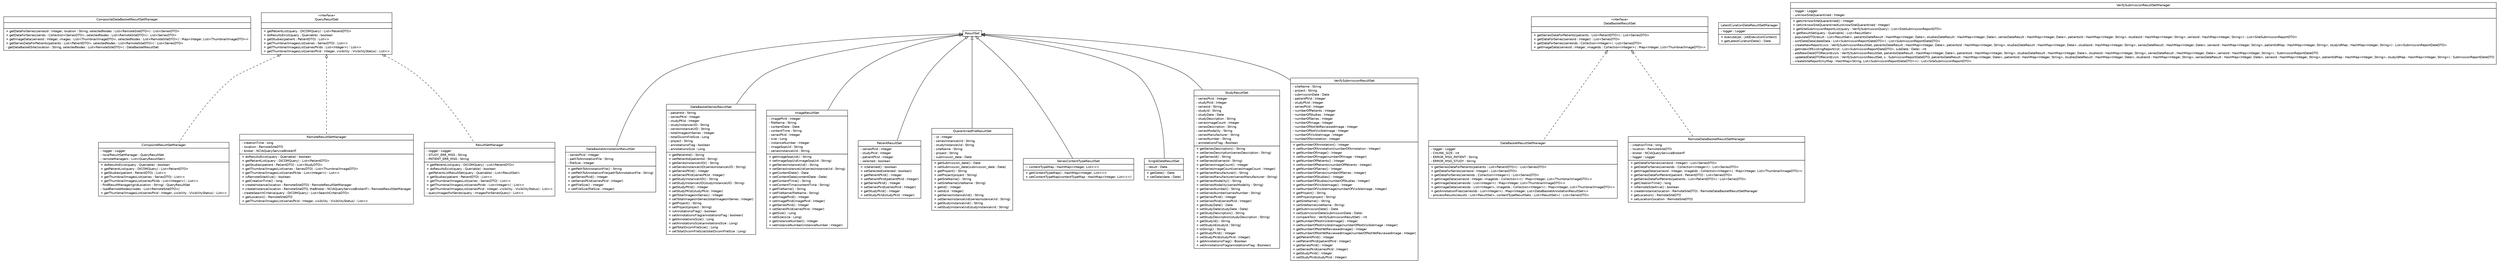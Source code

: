 #!/usr/local/bin/dot
#
# Class diagram 
# Generated by UmlGraph version 4.8 (http://www.spinellis.gr/sw/umlgraph)
#

digraph G {
	edge [fontname="Helvetica",fontsize=10,labelfontname="Helvetica",labelfontsize=10];
	node [fontname="Helvetica",fontsize=10,shape=plaintext];
	// gov.nih.nci.ncia.resultset.CompositeDataBasketResultSetManager
	c5472 [label=<<table border="0" cellborder="1" cellspacing="0" cellpadding="2" port="p" href="./CompositeDataBasketResultSetManager.html">
		<tr><td><table border="0" cellspacing="0" cellpadding="1">
			<tr><td> CompositeDataBasketResultSetManager </td></tr>
		</table></td></tr>
		<tr><td><table border="0" cellspacing="0" cellpadding="1">
			<tr><td align="left">  </td></tr>
		</table></td></tr>
		<tr><td><table border="0" cellspacing="0" cellpadding="1">
			<tr><td align="left"> + getDataForSeries(seriesId : Integer, location : String, selectedNodes : List&lt;RemoteSiteDTO&gt;) : List&lt;SeriesDTO&gt; </td></tr>
			<tr><td align="left"> + getDataForSeries(series : Collection&lt;SeriesDTO&gt;, selectedNodes : List&lt;RemoteSiteDTO&gt;) : List&lt;SeriesDTO&gt; </td></tr>
			<tr><td align="left"> + getImageData(seriesId : Integer, images : List&lt;ThumbnailImageDTO&gt;, selectedNodes : List&lt;RemoteSiteDTO&gt;) : Map&lt;Integer, List&lt;ThumbnailImageDTO&gt;&gt; </td></tr>
			<tr><td align="left"> + getSeriesDataForPatients(patients : List&lt;PatientDTO&gt;, selectedNodes : List&lt;RemoteSiteDTO&gt;) : List&lt;SeriesDTO&gt; </td></tr>
			<tr><td align="left"> - getDataBasketSite(location : String, selectedNodes : List&lt;RemoteSiteDTO&gt;) : DataBasketResultSet </td></tr>
		</table></td></tr>
		</table>>, fontname="Helvetica", fontcolor="black", fontsize=10.0];
	// gov.nih.nci.ncia.resultset.CompositeResultSetManager
	c5473 [label=<<table border="0" cellborder="1" cellspacing="0" cellpadding="2" port="p" href="./CompositeResultSetManager.html">
		<tr><td><table border="0" cellspacing="0" cellpadding="1">
			<tr><td> CompositeResultSetManager </td></tr>
		</table></td></tr>
		<tr><td><table border="0" cellspacing="0" cellpadding="1">
			<tr><td align="left"> - logger : Logger </td></tr>
			<tr><td align="left"> - localResultSetManager : QueryResultSet </td></tr>
			<tr><td align="left"> - remoteManagers : List&lt;QueryResultSet&gt; </td></tr>
		</table></td></tr>
		<tr><td><table border="0" cellspacing="0" cellpadding="1">
			<tr><td align="left"> + doResultsExist(query : Queriable) : boolean </td></tr>
			<tr><td align="left"> + getPatientList(query : DICOMQuery) : List&lt;PatientDTO&gt; </td></tr>
			<tr><td align="left"> + getStudies(patient : PatientDTO) : List&lt;&gt; </td></tr>
			<tr><td align="left"> + getThumbnailImagesList(series : SeriesDTO) : List&lt;&gt; </td></tr>
			<tr><td align="left"> + getThumbnailImagesList(seriesPkIds : List&lt;Integer&gt;) : List&lt;&gt; </td></tr>
			<tr><td align="left"> - findResultManager(gridLocation : String) : QueryResultSet </td></tr>
			<tr><td align="left"> - loadRemoteNodes(nodes : List&lt;RemoteSiteDTO&gt;) </td></tr>
			<tr><td align="left"> + getThumbnailImagesList(seriesPkId : Integer, visibility : VisibilityStatus) : List&lt;&gt; </td></tr>
		</table></td></tr>
		</table>>, fontname="Helvetica", fontcolor="black", fontsize=10.0];
	// gov.nih.nci.ncia.resultset.DataBasketAnnotationResultSet
	c5474 [label=<<table border="0" cellborder="1" cellspacing="0" cellpadding="2" port="p" href="./DataBasketAnnotationResultSet.html">
		<tr><td><table border="0" cellspacing="0" cellpadding="1">
			<tr><td> DataBasketAnnotationResultSet </td></tr>
		</table></td></tr>
		<tr><td><table border="0" cellspacing="0" cellpadding="1">
			<tr><td align="left"> - seriesPkId : Integer </td></tr>
			<tr><td align="left"> - pathToAnnotationFile : String </td></tr>
			<tr><td align="left"> - fileSize : Integer </td></tr>
		</table></td></tr>
		<tr><td><table border="0" cellspacing="0" cellpadding="1">
			<tr><td align="left"> + getPathToAnnotationFile() : String </td></tr>
			<tr><td align="left"> + setPathToAnnotationFile(pathToAnnotationFile : String) </td></tr>
			<tr><td align="left"> + getSeriesPkId() : Integer </td></tr>
			<tr><td align="left"> + setSeriesPkId(seriesPkId : Integer) </td></tr>
			<tr><td align="left"> + getFileSize() : Integer </td></tr>
			<tr><td align="left"> + setFileSize(fileSize : Integer) </td></tr>
		</table></td></tr>
		</table>>, fontname="Helvetica", fontcolor="black", fontsize=10.0];
	// gov.nih.nci.ncia.resultset.DataBasketResultSet
	c5475 [label=<<table border="0" cellborder="1" cellspacing="0" cellpadding="2" port="p" href="./DataBasketResultSet.html">
		<tr><td><table border="0" cellspacing="0" cellpadding="1">
			<tr><td> &laquo;interface&raquo; </td></tr>
			<tr><td> DataBasketResultSet </td></tr>
		</table></td></tr>
		<tr><td><table border="0" cellspacing="0" cellpadding="1">
			<tr><td align="left">  </td></tr>
		</table></td></tr>
		<tr><td><table border="0" cellspacing="0" cellpadding="1">
			<tr><td align="left"> + getSeriesDataForPatients(patients : List&lt;PatientDTO&gt;) : List&lt;SeriesDTO&gt; </td></tr>
			<tr><td align="left"> + getDataForSeries(seriesId : Integer) : List&lt;SeriesDTO&gt; </td></tr>
			<tr><td align="left"> + getDataForSeries(seriesIds : Collection&lt;Integer&gt;) : List&lt;SeriesDTO&gt; </td></tr>
			<tr><td align="left"> + getImageData(seriesId : Integer, imageIds : Collection&lt;Integer&gt;) : Map&lt;Integer, List&lt;ThumbnailImageDTO&gt;&gt; </td></tr>
		</table></td></tr>
		</table>>, fontname="Helvetica", fontcolor="black", fontsize=10.0];
	// gov.nih.nci.ncia.resultset.DataBasketResultSetManager
	c5476 [label=<<table border="0" cellborder="1" cellspacing="0" cellpadding="2" port="p" href="./DataBasketResultSetManager.html">
		<tr><td><table border="0" cellspacing="0" cellpadding="1">
			<tr><td> DataBasketResultSetManager </td></tr>
		</table></td></tr>
		<tr><td><table border="0" cellspacing="0" cellpadding="1">
			<tr><td align="left"> - logger : Logger </td></tr>
			<tr><td align="left"> - CHUNK_SIZE : int </td></tr>
			<tr><td align="left"> - ERROR_MSG_PATIENT : String </td></tr>
			<tr><td align="left"> - ERROR_MSG_STUDY : String </td></tr>
		</table></td></tr>
		<tr><td><table border="0" cellspacing="0" cellpadding="1">
			<tr><td align="left"> + getSeriesDataForPatients(patients : List&lt;PatientDTO&gt;) : List&lt;SeriesDTO&gt; </td></tr>
			<tr><td align="left"> + getDataForSeries(seriesId : Integer) : List&lt;SeriesDTO&gt; </td></tr>
			<tr><td align="left"> + getDataForSeries(seriesIds : Collection&lt;Integer&gt;) : List&lt;SeriesDTO&gt; </td></tr>
			<tr><td align="left"> + getImageData(seriesId : Integer, imageIds : Collection&lt;&gt;) : Map&lt;Integer, List&lt;ThumbnailImageDTO&gt;&gt; </td></tr>
			<tr><td align="left"> + getImageData(seriesIds : List&lt;Integer&gt;) : Map&lt;Integer, List&lt;ThumbnailImageDTO&gt;&gt; </td></tr>
			<tr><td align="left"> + getImageData(seriesIds : List&lt;Integer&gt;, imageIds : Collection&lt;Integer&gt;) : Map&lt;Integer, List&lt;ThumbnailImageDTO&gt;&gt; </td></tr>
			<tr><td align="left"> + getAnnotationFiles(seriesIds : List&lt;Integer&gt;) : Map&lt;Integer, List&lt;DataBasketAnnotationResultSet&gt;&gt; </td></tr>
			<tr><td align="left"> - processResults(results : List&lt;ResultSet&gt;, contentTypeResultSets : List&lt;ResultSet&gt;) : List&lt;SeriesDTO&gt; </td></tr>
		</table></td></tr>
		</table>>, fontname="Helvetica", fontcolor="black", fontsize=10.0];
	// gov.nih.nci.ncia.resultset.DataBasketSeriesResultSet
	c5477 [label=<<table border="0" cellborder="1" cellspacing="0" cellpadding="2" port="p" href="./DataBasketSeriesResultSet.html">
		<tr><td><table border="0" cellspacing="0" cellpadding="1">
			<tr><td> DataBasketSeriesResultSet </td></tr>
		</table></td></tr>
		<tr><td><table border="0" cellspacing="0" cellpadding="1">
			<tr><td align="left"> - patientId : String </td></tr>
			<tr><td align="left"> - seriesPKId : Integer </td></tr>
			<tr><td align="left"> - studyPKId : Integer </td></tr>
			<tr><td align="left"> - studyInstanceUID : String </td></tr>
			<tr><td align="left"> - seriesInstanceUID : String </td></tr>
			<tr><td align="left"> - totalImagesInSeries : Integer </td></tr>
			<tr><td align="left"> - totalDicomFileSize : Long </td></tr>
			<tr><td align="left"> - project : String </td></tr>
			<tr><td align="left"> - annotationsFlag : boolean </td></tr>
			<tr><td align="left"> - annotationsSize : Long </td></tr>
		</table></td></tr>
		<tr><td><table border="0" cellspacing="0" cellpadding="1">
			<tr><td align="left"> + getPatientId() : String </td></tr>
			<tr><td align="left"> + setPatientId(patientId : String) </td></tr>
			<tr><td align="left"> + getSeriesInstanceUID() : String </td></tr>
			<tr><td align="left"> + setSeriesInstanceUID(seriesInstanceUID : String) </td></tr>
			<tr><td align="left"> + getSeriesPKId() : Integer </td></tr>
			<tr><td align="left"> + setSeriesPKId(seriesPKId : Integer) </td></tr>
			<tr><td align="left"> + getStudyInstanceUID() : String </td></tr>
			<tr><td align="left"> + setStudyInstanceUID(studyInstanceUID : String) </td></tr>
			<tr><td align="left"> + getStudyPKId() : Integer </td></tr>
			<tr><td align="left"> + setStudyPKId(studyPKId : Integer) </td></tr>
			<tr><td align="left"> + getTotalImagesInSeries() : Integer </td></tr>
			<tr><td align="left"> + setTotalImagesInSeries(totalImagesInSeries : Integer) </td></tr>
			<tr><td align="left"> + getProject() : String </td></tr>
			<tr><td align="left"> + setProject(project : String) </td></tr>
			<tr><td align="left"> + isAnnotationsFlag() : boolean </td></tr>
			<tr><td align="left"> + setAnnotationsFlag(annotationsFlag : boolean) </td></tr>
			<tr><td align="left"> + getAnnotationsSize() : Long </td></tr>
			<tr><td align="left"> + setAnnotationsSize(annotationsSize : Long) </td></tr>
			<tr><td align="left"> + getTotalDicomFileSize() : Long </td></tr>
			<tr><td align="left"> + setTotalDicomFileSize(totalDicomFileSize : Long) </td></tr>
		</table></td></tr>
		</table>>, fontname="Helvetica", fontcolor="black", fontsize=10.0];
	// gov.nih.nci.ncia.resultset.ImageResultSet
	c5478 [label=<<table border="0" cellborder="1" cellspacing="0" cellpadding="2" port="p" href="./ImageResultSet.html">
		<tr><td><table border="0" cellspacing="0" cellpadding="1">
			<tr><td> ImageResultSet </td></tr>
		</table></td></tr>
		<tr><td><table border="0" cellspacing="0" cellpadding="1">
			<tr><td align="left"> - imagePkId : Integer </td></tr>
			<tr><td align="left"> - fileName : String </td></tr>
			<tr><td align="left"> - contentDate : Date </td></tr>
			<tr><td align="left"> - contentTime : String </td></tr>
			<tr><td align="left"> - seriesPkId : Integer </td></tr>
			<tr><td align="left"> - size : Long </td></tr>
			<tr><td align="left"> - instanceNumber : Integer </td></tr>
			<tr><td align="left"> - imageSopUid : String </td></tr>
			<tr><td align="left"> - seriesInstanceUid : String </td></tr>
		</table></td></tr>
		<tr><td><table border="0" cellspacing="0" cellpadding="1">
			<tr><td align="left"> + getImageSopUid() : String </td></tr>
			<tr><td align="left"> + setImageSopUid(imageSopUid : String) </td></tr>
			<tr><td align="left"> + getSeriesInstanceUid() : String </td></tr>
			<tr><td align="left"> + setSeriesInstanceUid(seriesInstanceUid : String) </td></tr>
			<tr><td align="left"> + getContentDate() : Date </td></tr>
			<tr><td align="left"> + setContentDate(contentDate : Date) </td></tr>
			<tr><td align="left"> + getContentTime() : String </td></tr>
			<tr><td align="left"> + setContentTime(contentTime : String) </td></tr>
			<tr><td align="left"> + getFileName() : String </td></tr>
			<tr><td align="left"> + setFileName(fileName : String) </td></tr>
			<tr><td align="left"> + getImagePkId() : Integer </td></tr>
			<tr><td align="left"> + setImagePkId(imagePkId : Integer) </td></tr>
			<tr><td align="left"> + getSeriesPkId() : Integer </td></tr>
			<tr><td align="left"> + setSeriesPkId(seriesPkId : Integer) </td></tr>
			<tr><td align="left"> + getSize() : Long </td></tr>
			<tr><td align="left"> + setSize(size : Long) </td></tr>
			<tr><td align="left"> + getInstanceNumber() : Integer </td></tr>
			<tr><td align="left"> + setInstanceNumber(instanceNumber : Integer) </td></tr>
		</table></td></tr>
		</table>>, fontname="Helvetica", fontcolor="black", fontsize=10.0];
	// gov.nih.nci.ncia.resultset.LatestCurationDateResultSetManager
	c5479 [label=<<table border="0" cellborder="1" cellspacing="0" cellpadding="2" port="p" href="./LatestCurationDateResultSetManager.html">
		<tr><td><table border="0" cellspacing="0" cellpadding="1">
			<tr><td> LatestCurationDateResultSetManager </td></tr>
		</table></td></tr>
		<tr><td><table border="0" cellspacing="0" cellpadding="1">
			<tr><td align="left"> - logger : Logger </td></tr>
		</table></td></tr>
		<tr><td><table border="0" cellspacing="0" cellpadding="1">
			<tr><td align="left"> + execute(jec : JobExecutionContext) </td></tr>
			<tr><td align="left"> + getLatestCurationDate() : Date </td></tr>
		</table></td></tr>
		</table>>, fontname="Helvetica", fontcolor="black", fontsize=10.0];
	// gov.nih.nci.ncia.resultset.PatientResultSet
	c5480 [label=<<table border="0" cellborder="1" cellspacing="0" cellpadding="2" port="p" href="./PatientResultSet.html">
		<tr><td><table border="0" cellspacing="0" cellpadding="1">
			<tr><td> PatientResultSet </td></tr>
		</table></td></tr>
		<tr><td><table border="0" cellspacing="0" cellpadding="1">
			<tr><td align="left"> - seriesPkId : Integer </td></tr>
			<tr><td align="left"> - studyPkId : Integer </td></tr>
			<tr><td align="left"> - patientPkId : Integer </td></tr>
			<tr><td align="left"> - selected : boolean </td></tr>
		</table></td></tr>
		<tr><td><table border="0" cellspacing="0" cellpadding="1">
			<tr><td align="left"> + isSelected() : boolean </td></tr>
			<tr><td align="left"> + setSelected(selected : boolean) </td></tr>
			<tr><td align="left"> + getPatientPkId() : Integer </td></tr>
			<tr><td align="left"> + setPatientPkId(patientPkId : Integer) </td></tr>
			<tr><td align="left"> + getSeriesPkId() : Integer </td></tr>
			<tr><td align="left"> + setSeriesPkId(seriesPkId : Integer) </td></tr>
			<tr><td align="left"> + getStudyPkId() : Integer </td></tr>
			<tr><td align="left"> + setStudyPkId(studyPkId : Integer) </td></tr>
		</table></td></tr>
		</table>>, fontname="Helvetica", fontcolor="black", fontsize=10.0];
	// gov.nih.nci.ncia.resultset.QuarantinedFileResultSet
	c5481 [label=<<table border="0" cellborder="1" cellspacing="0" cellpadding="2" port="p" href="./QuarantinedFileResultSet.html">
		<tr><td><table border="0" cellspacing="0" cellpadding="1">
			<tr><td> QuarantinedFileResultSet </td></tr>
		</table></td></tr>
		<tr><td><table border="0" cellspacing="0" cellpadding="1">
			<tr><td align="left"> - id : Integer </td></tr>
			<tr><td align="left"> - seriesInstanceUid : String </td></tr>
			<tr><td align="left"> - studyInstanceUid : String </td></tr>
			<tr><td align="left"> - siteName : String </td></tr>
			<tr><td align="left"> - project : String </td></tr>
			<tr><td align="left"> - submission_date : Date </td></tr>
		</table></td></tr>
		<tr><td><table border="0" cellspacing="0" cellpadding="1">
			<tr><td align="left"> + getSubmission_date() : Date </td></tr>
			<tr><td align="left"> + setSubmission_date(submission_date : Date) </td></tr>
			<tr><td align="left"> + getProject() : String </td></tr>
			<tr><td align="left"> + setProject(project : String) </td></tr>
			<tr><td align="left"> + getSiteName() : String </td></tr>
			<tr><td align="left"> + setSiteName(siteName : String) </td></tr>
			<tr><td align="left"> + getId() : Integer </td></tr>
			<tr><td align="left"> + setId(id : Integer) </td></tr>
			<tr><td align="left"> + getSeriesInstanceUid() : String </td></tr>
			<tr><td align="left"> + setSeriesInstanceUid(seriesInstanceUid : String) </td></tr>
			<tr><td align="left"> + getStudyInstanceUid() : String </td></tr>
			<tr><td align="left"> + setStudyInstanceUid(studyInstanceUid : String) </td></tr>
		</table></td></tr>
		</table>>, fontname="Helvetica", fontcolor="black", fontsize=10.0];
	// gov.nih.nci.ncia.resultset.QueryResultSet
	c5482 [label=<<table border="0" cellborder="1" cellspacing="0" cellpadding="2" port="p" href="./QueryResultSet.html">
		<tr><td><table border="0" cellspacing="0" cellpadding="1">
			<tr><td> &laquo;interface&raquo; </td></tr>
			<tr><td> QueryResultSet </td></tr>
		</table></td></tr>
		<tr><td><table border="0" cellspacing="0" cellpadding="1">
			<tr><td align="left">  </td></tr>
		</table></td></tr>
		<tr><td><table border="0" cellspacing="0" cellpadding="1">
			<tr><td align="left"> + getPatientList(query : DICOMQuery) : List&lt;PatientDTO&gt; </td></tr>
			<tr><td align="left"> + doResultsExist(query : Queriable) : boolean </td></tr>
			<tr><td align="left"> + getStudies(patient : PatientDTO) : List&lt;&gt; </td></tr>
			<tr><td align="left"> + getThumbnailImagesList(series : SeriesDTO) : List&lt;&gt; </td></tr>
			<tr><td align="left"> + getThumbnailImagesList(seriesPkIds : List&lt;Integer&gt;) : List&lt;&gt; </td></tr>
			<tr><td align="left"> + getThumbnailImagesList(seriesPkId : Integer, visibility : VisibilityStatus) : List&lt;&gt; </td></tr>
		</table></td></tr>
		</table>>, fontname="Helvetica", fontcolor="black", fontsize=10.0];
	// gov.nih.nci.ncia.resultset.RemoteDataBasketResultSetManager
	c5483 [label=<<table border="0" cellborder="1" cellspacing="0" cellpadding="2" port="p" href="./RemoteDataBasketResultSetManager.html">
		<tr><td><table border="0" cellspacing="0" cellpadding="1">
			<tr><td> RemoteDataBasketResultSetManager </td></tr>
		</table></td></tr>
		<tr><td><table border="0" cellspacing="0" cellpadding="1">
			<tr><td align="left"> - creationTime : long </td></tr>
			<tr><td align="left"> - location : RemoteSiteDTO </td></tr>
			<tr><td align="left"> - broker : NCIAQueryServiceBrokerIF </td></tr>
			<tr><td align="left"> - logger : Logger </td></tr>
		</table></td></tr>
		<tr><td><table border="0" cellspacing="0" cellpadding="1">
			<tr><td align="left"> + getDataForSeries(seriesId : Integer) : List&lt;SeriesDTO&gt; </td></tr>
			<tr><td align="left"> + getDataForSeries(seriesIds : Collection&lt;Integer&gt;) : List&lt;SeriesDTO&gt; </td></tr>
			<tr><td align="left"> + getImageData(seriesId : Integer, imageIds : Collection&lt;Integer&gt;) : Map&lt;Integer, List&lt;ThumbnailImageDTO&gt;&gt; </td></tr>
			<tr><td align="left"> + getSeriesDataForPatient(patient : PatientDTO) : List&lt;SeriesDTO&gt; </td></tr>
			<tr><td align="left"> + getSeriesDataForPatients(patients : List&lt;PatientDTO&gt;) : List&lt;SeriesDTO&gt; </td></tr>
			<tr><td align="left"> + getCreationTime() : long </td></tr>
			<tr><td align="left"> + isRemoteSiteAlive() : boolean </td></tr>
			<tr><td align="left"> + createInstance(location : RemoteSiteDTO) : RemoteDataBasketResultSetManager </td></tr>
			<tr><td align="left"> + getLocation() : RemoteSiteDTO </td></tr>
			<tr><td align="left"> + setLocation(location : RemoteSiteDTO) </td></tr>
		</table></td></tr>
		</table>>, fontname="Helvetica", fontcolor="black", fontsize=10.0];
	// gov.nih.nci.ncia.resultset.RemoteResultSetManager
	c5484 [label=<<table border="0" cellborder="1" cellspacing="0" cellpadding="2" port="p" href="./RemoteResultSetManager.html">
		<tr><td><table border="0" cellspacing="0" cellpadding="1">
			<tr><td> RemoteResultSetManager </td></tr>
		</table></td></tr>
		<tr><td><table border="0" cellspacing="0" cellpadding="1">
			<tr><td align="left"> - creationTime : long </td></tr>
			<tr><td align="left"> - location : RemoteSiteDTO </td></tr>
			<tr><td align="left"> - broker : NCIAQueryServiceBrokerIF </td></tr>
		</table></td></tr>
		<tr><td><table border="0" cellspacing="0" cellpadding="1">
			<tr><td align="left"> + doResultsExist(query : Queriable) : boolean </td></tr>
			<tr><td align="left"> + getPatientList(query : DICOMQuery) : List&lt;PatientDTO&gt; </td></tr>
			<tr><td align="left"> + getStudies(patient : PatientDTO) : List&lt;StudyDTO&gt; </td></tr>
			<tr><td align="left"> + getThumbnailImagesList(series : SeriesDTO) : List&lt;ThumbnailImageDTO&gt; </td></tr>
			<tr><td align="left"> + getThumbnailImagesList(seriesPkIds : List&lt;Integer&gt;) : List&lt;&gt; </td></tr>
			<tr><td align="left"> + isRemoteSiteAlive() : boolean </td></tr>
			<tr><td align="left"> + getCreationTime() : long </td></tr>
			<tr><td align="left"> + createInstance(location : RemoteSiteDTO) : RemoteResultSetManager </td></tr>
			<tr><td align="left"> + createInstance(location : RemoteSiteDTO, theBroker : NCIAQueryServiceBrokerIF) : RemoteResultSetManager </td></tr>
			<tr><td align="left"> - createSearchCriteria(query : DICOMQuery) : List&lt;SearchCriteriaDTO&gt; </td></tr>
			<tr><td align="left"> + getLocation() : RemoteSiteDTO </td></tr>
			<tr><td align="left"> + getThumbnailImagesList(seriesPkId : Integer, visibility : VisibilityStatus) : List&lt;&gt; </td></tr>
		</table></td></tr>
		</table>>, fontname="Helvetica", fontcolor="black", fontsize=10.0];
	// gov.nih.nci.ncia.resultset.ResultSet
	c5485 [label=<<table border="0" cellborder="1" cellspacing="0" cellpadding="2" port="p" href="./ResultSet.html">
		<tr><td><table border="0" cellspacing="0" cellpadding="1">
			<tr><td><font face="Helvetica-Oblique"> ResultSet </font></td></tr>
		</table></td></tr>
		</table>>, fontname="Helvetica", fontcolor="black", fontsize=10.0];
	// gov.nih.nci.ncia.resultset.ResultSetManager
	c5486 [label=<<table border="0" cellborder="1" cellspacing="0" cellpadding="2" port="p" href="./ResultSetManager.html">
		<tr><td><table border="0" cellspacing="0" cellpadding="1">
			<tr><td> ResultSetManager </td></tr>
		</table></td></tr>
		<tr><td><table border="0" cellspacing="0" cellpadding="1">
			<tr><td align="left"> - logger : Logger </td></tr>
			<tr><td align="left"> - STUDY_ERR_MSG : String </td></tr>
			<tr><td align="left"> - PATIENT_ERR_MSG : String </td></tr>
		</table></td></tr>
		<tr><td><table border="0" cellspacing="0" cellpadding="1">
			<tr><td align="left"> + getPatientList(query : DICOMQuery) : List&lt;PatientDTO&gt; </td></tr>
			<tr><td align="left"> + doResultsExist(query : Queriable) : boolean </td></tr>
			<tr><td align="left"> - getPatientListResultSet(query : Queriable) : List&lt;ResultSet&gt; </td></tr>
			<tr><td align="left"> + getStudies(patient : PatientDTO) : List&lt;&gt; </td></tr>
			<tr><td align="left"> + getThumbnailImagesList(series : SeriesDTO) : List&lt;&gt; </td></tr>
			<tr><td align="left"> + getThumbnailImagesList(seriesPkIds : List&lt;Integer&gt;) : List&lt;&gt; </td></tr>
			<tr><td align="left"> + getThumbnailImagesList(seriesPkId : Integer, visibility : VisibilityStatus) : List&lt;&gt; </td></tr>
			<tr><td align="left"> - queryImagesForSeries(query : ImagesForSeriesQuery) : List&lt;&gt; </td></tr>
		</table></td></tr>
		</table>>, fontname="Helvetica", fontcolor="black", fontsize=10.0];
	// gov.nih.nci.ncia.resultset.SeriesContentTypeResultSet
	c5487 [label=<<table border="0" cellborder="1" cellspacing="0" cellpadding="2" port="p" href="./SeriesContentTypeResultSet.html">
		<tr><td><table border="0" cellspacing="0" cellpadding="1">
			<tr><td> SeriesContentTypeResultSet </td></tr>
		</table></td></tr>
		<tr><td><table border="0" cellspacing="0" cellpadding="1">
			<tr><td align="left"> ~ contentTypeMap : HashMap&lt;Integer, List&lt;&gt;&gt; </td></tr>
		</table></td></tr>
		<tr><td><table border="0" cellspacing="0" cellpadding="1">
			<tr><td align="left"> + getContentTypeMap() : HashMap&lt;Integer, List&lt;&gt;&gt; </td></tr>
			<tr><td align="left"> + setContentTypeMap(contentTypeMap : HashMap&lt;Integer, List&lt;&gt;&gt;) </td></tr>
		</table></td></tr>
		</table>>, fontname="Helvetica", fontcolor="black", fontsize=10.0];
	// gov.nih.nci.ncia.resultset.SingleDateResultSet
	c5488 [label=<<table border="0" cellborder="1" cellspacing="0" cellpadding="2" port="p" href="./SingleDateResultSet.html">
		<tr><td><table border="0" cellspacing="0" cellpadding="1">
			<tr><td> SingleDateResultSet </td></tr>
		</table></td></tr>
		<tr><td><table border="0" cellspacing="0" cellpadding="1">
			<tr><td align="left"> - result : Date </td></tr>
		</table></td></tr>
		<tr><td><table border="0" cellspacing="0" cellpadding="1">
			<tr><td align="left"> + getDate() : Date </td></tr>
			<tr><td align="left"> + setDate(date : Date) </td></tr>
		</table></td></tr>
		</table>>, fontname="Helvetica", fontcolor="black", fontsize=10.0];
	// gov.nih.nci.ncia.resultset.StudyResultSet
	c5489 [label=<<table border="0" cellborder="1" cellspacing="0" cellpadding="2" port="p" href="./StudyResultSet.html">
		<tr><td><table border="0" cellspacing="0" cellpadding="1">
			<tr><td> StudyResultSet </td></tr>
		</table></td></tr>
		<tr><td><table border="0" cellspacing="0" cellpadding="1">
			<tr><td align="left"> - seriesPkId : Integer </td></tr>
			<tr><td align="left"> - studyPkId : Integer </td></tr>
			<tr><td align="left"> - seriesId : String </td></tr>
			<tr><td align="left"> - studyId : String </td></tr>
			<tr><td align="left"> - studyDate : Date </td></tr>
			<tr><td align="left"> - studyDescription : String </td></tr>
			<tr><td align="left"> - seriesImageCount : Integer </td></tr>
			<tr><td align="left"> - seriesDescription : String </td></tr>
			<tr><td align="left"> - seriesModality : String </td></tr>
			<tr><td align="left"> - seriesManufacturer : String </td></tr>
			<tr><td align="left"> - seriesNumber : String </td></tr>
			<tr><td align="left"> - annotationsFlag : Boolean </td></tr>
		</table></td></tr>
		<tr><td><table border="0" cellspacing="0" cellpadding="1">
			<tr><td align="left"> + getSeriesDescription() : String </td></tr>
			<tr><td align="left"> + setSeriesDescription(seriesDescription : String) </td></tr>
			<tr><td align="left"> + getSeriesId() : String </td></tr>
			<tr><td align="left"> + setSeriesId(seriesId : String) </td></tr>
			<tr><td align="left"> + getSeriesImageCount() : Integer </td></tr>
			<tr><td align="left"> + setSeriesImageCount(seriesImageCount : Integer) </td></tr>
			<tr><td align="left"> + getSeriesManufacturer() : String </td></tr>
			<tr><td align="left"> + setSeriesManufacturer(seriesManufacturer : String) </td></tr>
			<tr><td align="left"> + getSeriesModality() : String </td></tr>
			<tr><td align="left"> + setSeriesModality(seriesModality : String) </td></tr>
			<tr><td align="left"> + getSeriesNumber() : String </td></tr>
			<tr><td align="left"> + setSeriesNumber(seriesNumber : String) </td></tr>
			<tr><td align="left"> + getSeriesPkId() : Integer </td></tr>
			<tr><td align="left"> + setSeriesPkId(seriesPkId : Integer) </td></tr>
			<tr><td align="left"> + getStudyDate() : Date </td></tr>
			<tr><td align="left"> + setStudyDate(studyDate : Date) </td></tr>
			<tr><td align="left"> + getStudyDescription() : String </td></tr>
			<tr><td align="left"> + setStudyDescription(studyDescription : String) </td></tr>
			<tr><td align="left"> + getStudyId() : String </td></tr>
			<tr><td align="left"> + setStudyId(studyId : String) </td></tr>
			<tr><td align="left"> + toString() : String </td></tr>
			<tr><td align="left"> + getStudyPkId() : Integer </td></tr>
			<tr><td align="left"> + setStudyPkId(studyPkId : Integer) </td></tr>
			<tr><td align="left"> + getAnnotationsFlag() : Boolean </td></tr>
			<tr><td align="left"> + setAnnotationsFlag(annotationsFlag : Boolean) </td></tr>
		</table></td></tr>
		</table>>, fontname="Helvetica", fontcolor="black", fontsize=10.0];
	// gov.nih.nci.ncia.resultset.VerifySubmissionResultSet
	c5490 [label=<<table border="0" cellborder="1" cellspacing="0" cellpadding="2" port="p" href="./VerifySubmissionResultSet.html">
		<tr><td><table border="0" cellspacing="0" cellpadding="1">
			<tr><td> VerifySubmissionResultSet </td></tr>
		</table></td></tr>
		<tr><td><table border="0" cellspacing="0" cellpadding="1">
			<tr><td align="left"> - siteName : String </td></tr>
			<tr><td align="left"> - project : String </td></tr>
			<tr><td align="left"> - submissionDate : Date </td></tr>
			<tr><td align="left"> - patientPkId : Integer </td></tr>
			<tr><td align="left"> - studyPkId : Integer </td></tr>
			<tr><td align="left"> - seriesPkId : Integer </td></tr>
			<tr><td align="left"> - numberOfPatients : Integer </td></tr>
			<tr><td align="left"> - numberOfStudies : Integer </td></tr>
			<tr><td align="left"> - numberOfSeries : Integer </td></tr>
			<tr><td align="left"> - numberOfImage : Integer </td></tr>
			<tr><td align="left"> - numberOfNotYetReviewedImage : Integer </td></tr>
			<tr><td align="left"> - numberOfNotVisibleImage : Integer </td></tr>
			<tr><td align="left"> - numberOfVisibleImage : Integer </td></tr>
			<tr><td align="left"> - numberOfAnnotation : Integer </td></tr>
		</table></td></tr>
		<tr><td><table border="0" cellspacing="0" cellpadding="1">
			<tr><td align="left"> + getNumberOfAnnotation() : Integer </td></tr>
			<tr><td align="left"> + setNumberOfAnnotation(numberOfAnnotation : Integer) </td></tr>
			<tr><td align="left"> + getNumberOfImage() : Integer </td></tr>
			<tr><td align="left"> + setNumberOfImage(numberOfImage : Integer) </td></tr>
			<tr><td align="left"> + getNumberOfPatients() : Integer </td></tr>
			<tr><td align="left"> + setNumberOfPatients(numberOfPatients : Integer) </td></tr>
			<tr><td align="left"> + getNumberOfSeries() : Integer </td></tr>
			<tr><td align="left"> + setNumberOfSeries(numberOfSeries : Integer) </td></tr>
			<tr><td align="left"> + getNumberOfStudies() : Integer </td></tr>
			<tr><td align="left"> + setNumberOfStudies(numberOfStudies : Integer) </td></tr>
			<tr><td align="left"> + getNumberOfVisibleImage() : Integer </td></tr>
			<tr><td align="left"> + setNumberOfVisibleImage(numberOfVisibleImage : Integer) </td></tr>
			<tr><td align="left"> + getProject() : String </td></tr>
			<tr><td align="left"> + setProject(project : String) </td></tr>
			<tr><td align="left"> + getSiteName() : String </td></tr>
			<tr><td align="left"> + setSiteName(siteName : String) </td></tr>
			<tr><td align="left"> + getSubmissionDate() : Date </td></tr>
			<tr><td align="left"> + setSubmissionDate(submissionDate : Date) </td></tr>
			<tr><td align="left"> + compareTo(o : VerifySubmissionResultSet) : int </td></tr>
			<tr><td align="left"> + getNumberOfNotVisibleImage() : Integer </td></tr>
			<tr><td align="left"> + setNumberOfNotVisibleImage(numberOfNotVisibleImage : Integer) </td></tr>
			<tr><td align="left"> + getNumberOfNotYetReviewedImage() : Integer </td></tr>
			<tr><td align="left"> + setNumberOfNotYetReviewedImage(numberOfNotYetReviewedImage : Integer) </td></tr>
			<tr><td align="left"> + getPatientPkId() : Integer </td></tr>
			<tr><td align="left"> + setPatientPkId(patientPkId : Integer) </td></tr>
			<tr><td align="left"> + getSeriesPkId() : Integer </td></tr>
			<tr><td align="left"> + setSeriesPkId(seriesPkId : Integer) </td></tr>
			<tr><td align="left"> + getStudyPkId() : Integer </td></tr>
			<tr><td align="left"> + setStudyPkId(studyPkId : Integer) </td></tr>
		</table></td></tr>
		</table>>, fontname="Helvetica", fontcolor="black", fontsize=10.0];
	// gov.nih.nci.ncia.resultset.VerifySubmissionResultSetManager
	c5491 [label=<<table border="0" cellborder="1" cellspacing="0" cellpadding="2" port="p" href="./VerifySubmissionResultSetManager.html">
		<tr><td><table border="0" cellspacing="0" cellpadding="1">
			<tr><td> VerifySubmissionResultSetManager </td></tr>
		</table></td></tr>
		<tr><td><table border="0" cellspacing="0" cellpadding="1">
			<tr><td align="left"> - logger : Logger </td></tr>
			<tr><td align="left"> - unknowSiteQuarantined : Integer </td></tr>
		</table></td></tr>
		<tr><td><table border="0" cellspacing="0" cellpadding="1">
			<tr><td align="left"> + getUnknowSiteQuarantined() : Integer </td></tr>
			<tr><td align="left"> + setUnknowSiteQuarantined(unknowSiteQuarantined : Integer) </td></tr>
			<tr><td align="left"> + getSiteSubmissionReportList(query : VerifySubmissionQuery) : List&lt;SiteSubmissionReportDTO&gt; </td></tr>
			<tr><td align="left"> + getResultSet(query : Queriable) : List&lt;ResultSet&gt; </td></tr>
			<tr><td align="left"> - populateDTO(result : List&lt;ResultSet&gt;, patientsDateResult : HashMap&lt;Integer, Date&gt;, studiesDateResult : HashMap&lt;Integer, Date&gt;, seriesDateResult : HashMap&lt;Integer, Date&gt;, patientsId : HashMap&lt;Integer, String&gt;, studiesId : HashMap&lt;Integer, String&gt;, seriesId : HashMap&lt;Integer, String&gt;) : List&lt;SiteSubmissionReportDTO&gt; </td></tr>
			<tr><td align="left"> - sortDateData(dateData : List&lt;SubmissionReportDateDTO&gt;) : List&lt;SubmissionReportDateDTO&gt; </td></tr>
			<tr><td align="left"> - createNewReport(vsrs : VerifySubmissionResultSet, patientsDateResult : HashMap&lt;Integer, Date&gt;, patientsId : HashMap&lt;Integer, String&gt;, studiesDateResult : HashMap&lt;Integer, Date&gt;, studiesId : HashMap&lt;Integer, String&gt;, seriesDateResult : HashMap&lt;Integer, Date&gt;, seriesId : HashMap&lt;Integer, String&gt;, patientIdMap : HashMap&lt;Integer, String&gt;, studyIdMap : HashMap&lt;Integer, String&gt;) : List&lt;SubmissionReportDateDTO&gt; </td></tr>
			<tr><td align="left"> - getIndexOfExistingReport(list : List&lt;SubmissionReportDateDTO&gt;, subDate : Date) : int </td></tr>
			<tr><td align="left"> - addNewDateDTORecord(vsrs : VerifySubmissionResultSet, patientsDateResult : HashMap&lt;Integer, Date&gt;, patientsId : HashMap&lt;Integer, String&gt;, studiesDateResult : HashMap&lt;Integer, Date&gt;, studiesId : HashMap&lt;Integer, String&gt;, seriesDateResult : HashMap&lt;Integer, Date&gt;, seriesId : HashMap&lt;Integer, String&gt;) : SubmissionReportDateDTO </td></tr>
			<tr><td align="left"> - updatedDateDTORecord(vsrs : VerifySubmissionResultSet, s : SubmissionReportDateDTO, patientsDateResult : HashMap&lt;Integer, Date&gt;, patientsId : HashMap&lt;Integer, String&gt;, studiesDateResult : HashMap&lt;Integer, Date&gt;, studiesId : HashMap&lt;Integer, String&gt;, seriesDateResult : HashMap&lt;Integer, Date&gt;, seriesId : HashMap&lt;Integer, String&gt;, patientIdMap : HashMap&lt;Integer, String&gt;, studyIdMap : HashMap&lt;Integer, String&gt;) : SubmissionReportDateDTO </td></tr>
			<tr><td align="left"> - createSiteReport(myMap : HashMap&lt;String, List&lt;SubmissionReportDateDTO&gt;&gt;) : List&lt;SiteSubmissionReportDTO&gt; </td></tr>
		</table></td></tr>
		</table>>, fontname="Helvetica", fontcolor="black", fontsize=10.0];
	//gov.nih.nci.ncia.resultset.CompositeResultSetManager implements gov.nih.nci.ncia.resultset.QueryResultSet
	c5482:p -> c5473:p [dir=back,arrowtail=empty,style=dashed];
	//gov.nih.nci.ncia.resultset.DataBasketAnnotationResultSet extends gov.nih.nci.ncia.resultset.ResultSet
	c5485:p -> c5474:p [dir=back,arrowtail=empty];
	//gov.nih.nci.ncia.resultset.DataBasketResultSetManager implements gov.nih.nci.ncia.resultset.DataBasketResultSet
	c5475:p -> c5476:p [dir=back,arrowtail=empty,style=dashed];
	//gov.nih.nci.ncia.resultset.DataBasketSeriesResultSet extends gov.nih.nci.ncia.resultset.ResultSet
	c5485:p -> c5477:p [dir=back,arrowtail=empty];
	//gov.nih.nci.ncia.resultset.ImageResultSet extends gov.nih.nci.ncia.resultset.ResultSet
	c5485:p -> c5478:p [dir=back,arrowtail=empty];
	//gov.nih.nci.ncia.resultset.PatientResultSet extends gov.nih.nci.ncia.resultset.ResultSet
	c5485:p -> c5480:p [dir=back,arrowtail=empty];
	//gov.nih.nci.ncia.resultset.QuarantinedFileResultSet extends gov.nih.nci.ncia.resultset.ResultSet
	c5485:p -> c5481:p [dir=back,arrowtail=empty];
	//gov.nih.nci.ncia.resultset.RemoteDataBasketResultSetManager implements gov.nih.nci.ncia.resultset.DataBasketResultSet
	c5475:p -> c5483:p [dir=back,arrowtail=empty,style=dashed];
	//gov.nih.nci.ncia.resultset.RemoteResultSetManager implements gov.nih.nci.ncia.resultset.QueryResultSet
	c5482:p -> c5484:p [dir=back,arrowtail=empty,style=dashed];
	//gov.nih.nci.ncia.resultset.ResultSetManager implements gov.nih.nci.ncia.resultset.QueryResultSet
	c5482:p -> c5486:p [dir=back,arrowtail=empty,style=dashed];
	//gov.nih.nci.ncia.resultset.SeriesContentTypeResultSet extends gov.nih.nci.ncia.resultset.ResultSet
	c5485:p -> c5487:p [dir=back,arrowtail=empty];
	//gov.nih.nci.ncia.resultset.SingleDateResultSet extends gov.nih.nci.ncia.resultset.ResultSet
	c5485:p -> c5488:p [dir=back,arrowtail=empty];
	//gov.nih.nci.ncia.resultset.StudyResultSet extends gov.nih.nci.ncia.resultset.ResultSet
	c5485:p -> c5489:p [dir=back,arrowtail=empty];
	//gov.nih.nci.ncia.resultset.VerifySubmissionResultSet extends gov.nih.nci.ncia.resultset.ResultSet
	c5485:p -> c5490:p [dir=back,arrowtail=empty];
}

